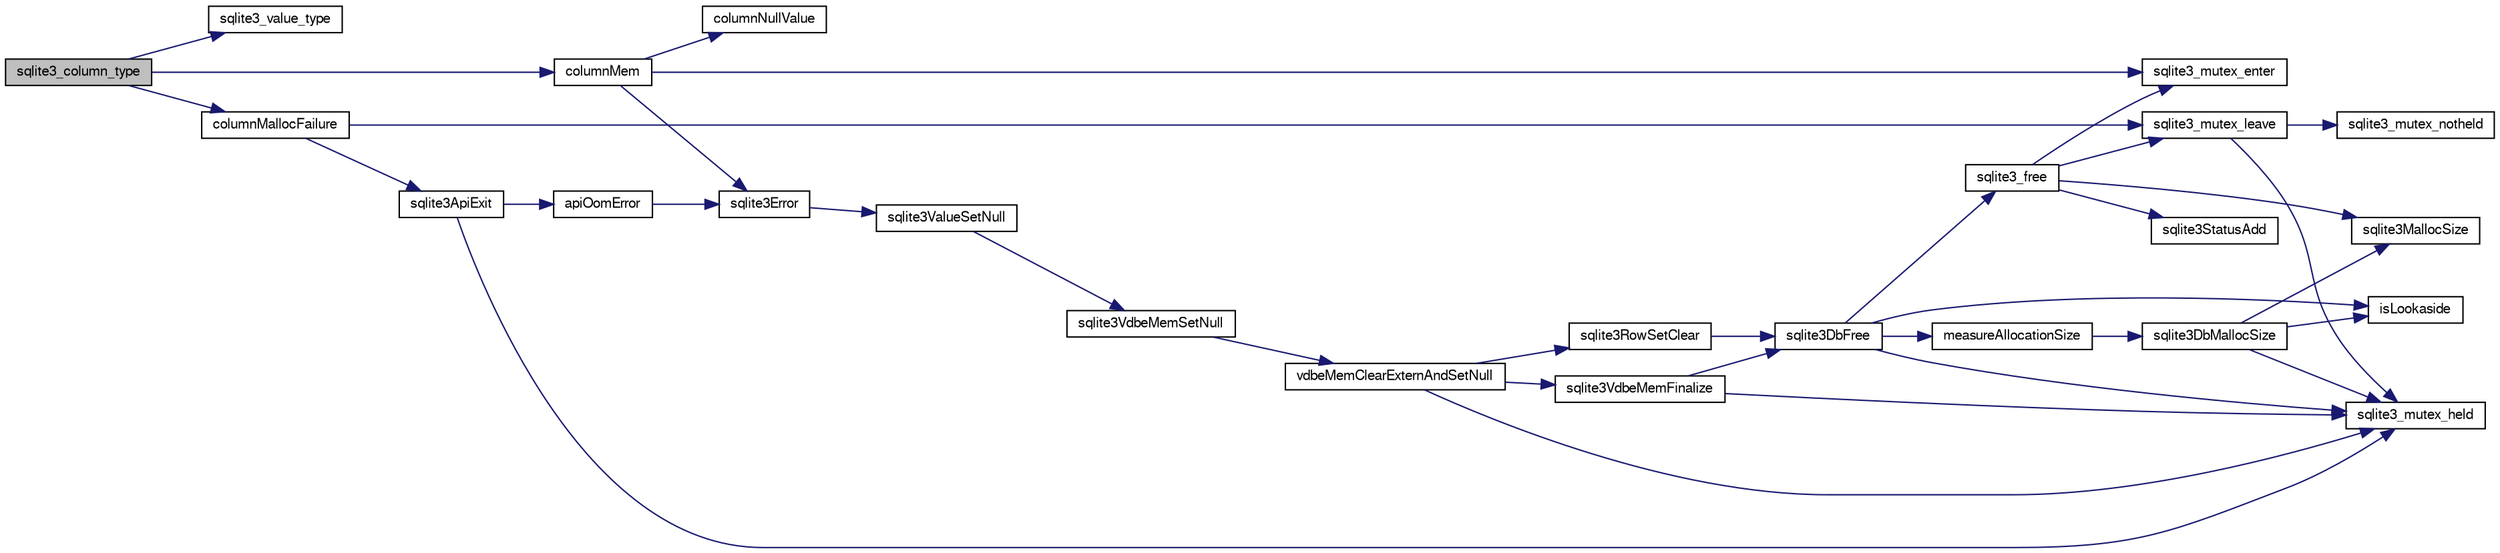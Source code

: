 digraph "sqlite3_column_type"
{
  edge [fontname="FreeSans",fontsize="10",labelfontname="FreeSans",labelfontsize="10"];
  node [fontname="FreeSans",fontsize="10",shape=record];
  rankdir="LR";
  Node320827 [label="sqlite3_column_type",height=0.2,width=0.4,color="black", fillcolor="grey75", style="filled", fontcolor="black"];
  Node320827 -> Node320828 [color="midnightblue",fontsize="10",style="solid",fontname="FreeSans"];
  Node320828 [label="sqlite3_value_type",height=0.2,width=0.4,color="black", fillcolor="white", style="filled",URL="$sqlite3_8c.html#ac5e91a982065a1ab220a43bbd18cfa60"];
  Node320827 -> Node320829 [color="midnightblue",fontsize="10",style="solid",fontname="FreeSans"];
  Node320829 [label="columnMem",height=0.2,width=0.4,color="black", fillcolor="white", style="filled",URL="$sqlite3_8c.html#a3cff107b1379611ef486ef2f925eb129"];
  Node320829 -> Node320830 [color="midnightblue",fontsize="10",style="solid",fontname="FreeSans"];
  Node320830 [label="sqlite3_mutex_enter",height=0.2,width=0.4,color="black", fillcolor="white", style="filled",URL="$sqlite3_8c.html#a1c12cde690bd89f104de5cbad12a6bf5"];
  Node320829 -> Node320831 [color="midnightblue",fontsize="10",style="solid",fontname="FreeSans"];
  Node320831 [label="sqlite3Error",height=0.2,width=0.4,color="black", fillcolor="white", style="filled",URL="$sqlite3_8c.html#a4ba5e8be78db50d5538dcaa45bcf74d3"];
  Node320831 -> Node320832 [color="midnightblue",fontsize="10",style="solid",fontname="FreeSans"];
  Node320832 [label="sqlite3ValueSetNull",height=0.2,width=0.4,color="black", fillcolor="white", style="filled",URL="$sqlite3_8c.html#ad9bc4507a7806b37946116afbe183b95"];
  Node320832 -> Node320833 [color="midnightblue",fontsize="10",style="solid",fontname="FreeSans"];
  Node320833 [label="sqlite3VdbeMemSetNull",height=0.2,width=0.4,color="black", fillcolor="white", style="filled",URL="$sqlite3_8c.html#ae01092c23aebaf8a3ebdf3954609b410"];
  Node320833 -> Node320834 [color="midnightblue",fontsize="10",style="solid",fontname="FreeSans"];
  Node320834 [label="vdbeMemClearExternAndSetNull",height=0.2,width=0.4,color="black", fillcolor="white", style="filled",URL="$sqlite3_8c.html#a29c41a360fb0e86b817777daf061230c"];
  Node320834 -> Node320835 [color="midnightblue",fontsize="10",style="solid",fontname="FreeSans"];
  Node320835 [label="sqlite3_mutex_held",height=0.2,width=0.4,color="black", fillcolor="white", style="filled",URL="$sqlite3_8c.html#acf77da68932b6bc163c5e68547ecc3e7"];
  Node320834 -> Node320836 [color="midnightblue",fontsize="10",style="solid",fontname="FreeSans"];
  Node320836 [label="sqlite3VdbeMemFinalize",height=0.2,width=0.4,color="black", fillcolor="white", style="filled",URL="$sqlite3_8c.html#a2568220f48ddef81b1c43e401042d9d2"];
  Node320836 -> Node320835 [color="midnightblue",fontsize="10",style="solid",fontname="FreeSans"];
  Node320836 -> Node320837 [color="midnightblue",fontsize="10",style="solid",fontname="FreeSans"];
  Node320837 [label="sqlite3DbFree",height=0.2,width=0.4,color="black", fillcolor="white", style="filled",URL="$sqlite3_8c.html#ac70ab821a6607b4a1b909582dc37a069"];
  Node320837 -> Node320835 [color="midnightblue",fontsize="10",style="solid",fontname="FreeSans"];
  Node320837 -> Node320838 [color="midnightblue",fontsize="10",style="solid",fontname="FreeSans"];
  Node320838 [label="measureAllocationSize",height=0.2,width=0.4,color="black", fillcolor="white", style="filled",URL="$sqlite3_8c.html#a45731e644a22fdb756e2b6337224217a"];
  Node320838 -> Node320839 [color="midnightblue",fontsize="10",style="solid",fontname="FreeSans"];
  Node320839 [label="sqlite3DbMallocSize",height=0.2,width=0.4,color="black", fillcolor="white", style="filled",URL="$sqlite3_8c.html#aa397e5a8a03495203a0767abf0a71f86"];
  Node320839 -> Node320840 [color="midnightblue",fontsize="10",style="solid",fontname="FreeSans"];
  Node320840 [label="sqlite3MallocSize",height=0.2,width=0.4,color="black", fillcolor="white", style="filled",URL="$sqlite3_8c.html#acf5d2a5f35270bafb050bd2def576955"];
  Node320839 -> Node320835 [color="midnightblue",fontsize="10",style="solid",fontname="FreeSans"];
  Node320839 -> Node320841 [color="midnightblue",fontsize="10",style="solid",fontname="FreeSans"];
  Node320841 [label="isLookaside",height=0.2,width=0.4,color="black", fillcolor="white", style="filled",URL="$sqlite3_8c.html#a770fa05ff9717b75e16f4d968a77b897"];
  Node320837 -> Node320841 [color="midnightblue",fontsize="10",style="solid",fontname="FreeSans"];
  Node320837 -> Node320842 [color="midnightblue",fontsize="10",style="solid",fontname="FreeSans"];
  Node320842 [label="sqlite3_free",height=0.2,width=0.4,color="black", fillcolor="white", style="filled",URL="$sqlite3_8c.html#a6552349e36a8a691af5487999ab09519"];
  Node320842 -> Node320830 [color="midnightblue",fontsize="10",style="solid",fontname="FreeSans"];
  Node320842 -> Node320843 [color="midnightblue",fontsize="10",style="solid",fontname="FreeSans"];
  Node320843 [label="sqlite3StatusAdd",height=0.2,width=0.4,color="black", fillcolor="white", style="filled",URL="$sqlite3_8c.html#afa029f93586aeab4cc85360905dae9cd"];
  Node320842 -> Node320840 [color="midnightblue",fontsize="10",style="solid",fontname="FreeSans"];
  Node320842 -> Node320844 [color="midnightblue",fontsize="10",style="solid",fontname="FreeSans"];
  Node320844 [label="sqlite3_mutex_leave",height=0.2,width=0.4,color="black", fillcolor="white", style="filled",URL="$sqlite3_8c.html#a5838d235601dbd3c1fa993555c6bcc93"];
  Node320844 -> Node320835 [color="midnightblue",fontsize="10",style="solid",fontname="FreeSans"];
  Node320844 -> Node320845 [color="midnightblue",fontsize="10",style="solid",fontname="FreeSans"];
  Node320845 [label="sqlite3_mutex_notheld",height=0.2,width=0.4,color="black", fillcolor="white", style="filled",URL="$sqlite3_8c.html#a83967c837c1c000d3b5adcfaa688f5dc"];
  Node320834 -> Node320846 [color="midnightblue",fontsize="10",style="solid",fontname="FreeSans"];
  Node320846 [label="sqlite3RowSetClear",height=0.2,width=0.4,color="black", fillcolor="white", style="filled",URL="$sqlite3_8c.html#ae153de0cd969511a607e26deeca80342"];
  Node320846 -> Node320837 [color="midnightblue",fontsize="10",style="solid",fontname="FreeSans"];
  Node320829 -> Node320847 [color="midnightblue",fontsize="10",style="solid",fontname="FreeSans"];
  Node320847 [label="columnNullValue",height=0.2,width=0.4,color="black", fillcolor="white", style="filled",URL="$sqlite3_8c.html#a44f279f21a9e88b40359d2df7c1b4796"];
  Node320827 -> Node320848 [color="midnightblue",fontsize="10",style="solid",fontname="FreeSans"];
  Node320848 [label="columnMallocFailure",height=0.2,width=0.4,color="black", fillcolor="white", style="filled",URL="$sqlite3_8c.html#a63052778ce6eb1802597a006922a4044"];
  Node320848 -> Node320849 [color="midnightblue",fontsize="10",style="solid",fontname="FreeSans"];
  Node320849 [label="sqlite3ApiExit",height=0.2,width=0.4,color="black", fillcolor="white", style="filled",URL="$sqlite3_8c.html#ae5a967ec6172298db98b6090bbd1dd9b"];
  Node320849 -> Node320835 [color="midnightblue",fontsize="10",style="solid",fontname="FreeSans"];
  Node320849 -> Node320850 [color="midnightblue",fontsize="10",style="solid",fontname="FreeSans"];
  Node320850 [label="apiOomError",height=0.2,width=0.4,color="black", fillcolor="white", style="filled",URL="$sqlite3_8c.html#a55c294da0c468873c7f7ea59378b8b9c"];
  Node320850 -> Node320831 [color="midnightblue",fontsize="10",style="solid",fontname="FreeSans"];
  Node320848 -> Node320844 [color="midnightblue",fontsize="10",style="solid",fontname="FreeSans"];
}
